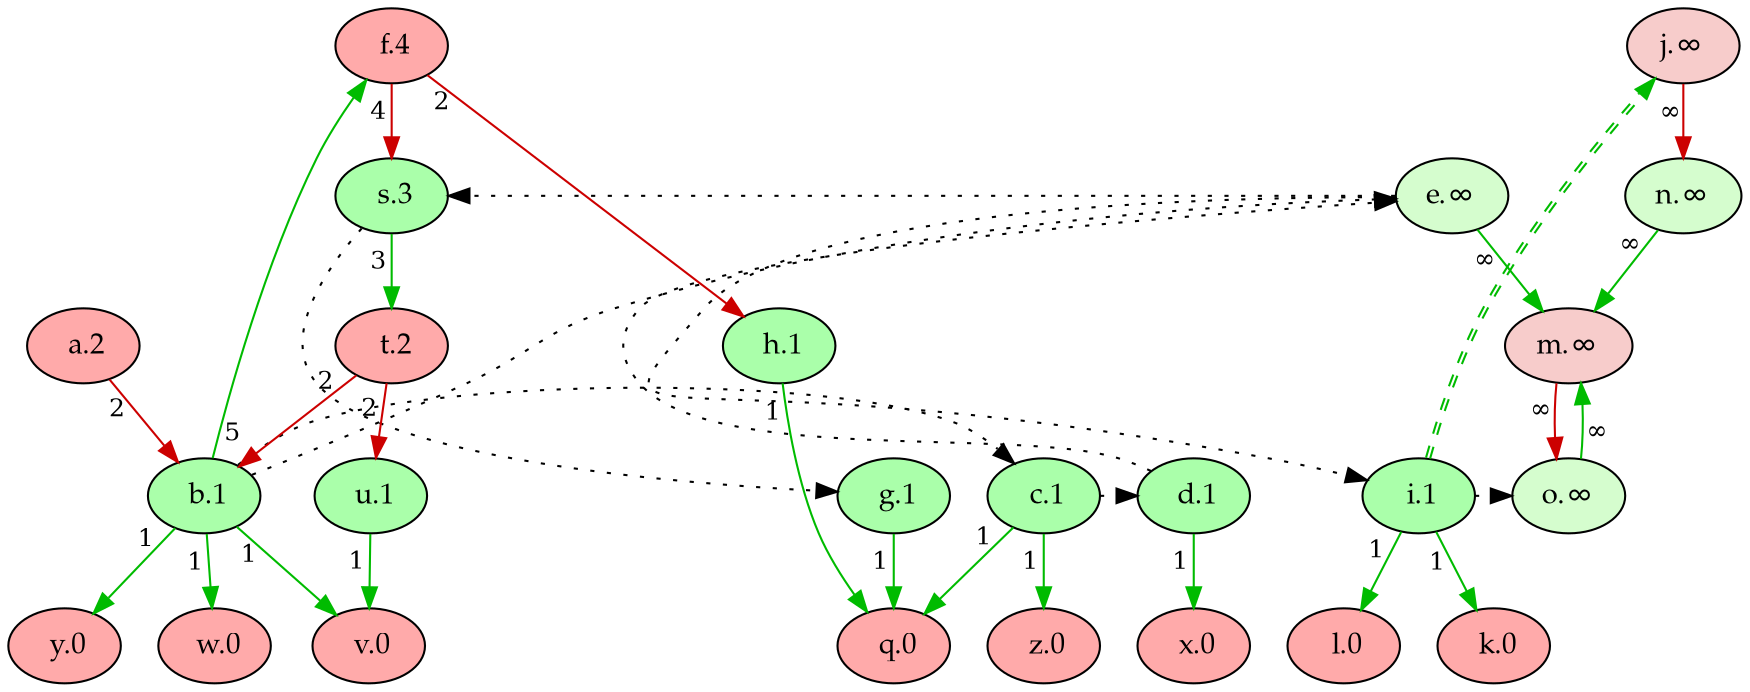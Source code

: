 digraph {
    rankdir="TB"
    node [style=filled fontname="Palatino" fontsize=14]
    node [fillcolor="#AAFFAA"]
    "u" [label=" u.1"]
    "b" [label=" b.1"]
    "c" [label=" c.1"]
    "d" [label=" d.1"]
    "i" [label=" i.1"]
    "g" [label=" g.1"]
    "h" [label=" h.1"]
    "s" [label=" s.3"]
    node [fillcolor="#FFAAAA"]
    "v" [label=" v.0"]
    "z" [label=" z.0"]
    "y" [label=" y.0"]
    "x" [label=" x.0"]
    "w" [label=" w.0"]
    "q" [label=" q.0"]
    "l" [label=" l.0"]
    "k" [label=" k.0"]
    "a" [label=" a.2"]
    "t" [label=" t.2"]
    "f" [label=" f.4"]
    node [fillcolor="#d5fdce"]
    "e" [label="e.∞"]
    "o" [label="o.∞"]
    "n" [label="n.∞"]
    node [fillcolor="#f7cccb"]
    "j" [label="j.∞"]
    "m" [label="m.∞"]
    edge[labeldistance=1.5 fontsize=12]
    edge [color="#CC0000" style="solid" dir="forward" taillabel="2"]
           "a" -> "b" 
           "t" -> "b" 
           "f" -> "h" 
           "t" -> "u" 
    edge [color="#00BB00" style="solid" dir="forward" taillabel="5"]
           "b" -> "f" 
    edge [color="#00BB00" style="solid" dir="forward" taillabel="1"]
           "i" -> "k" 
           "i" -> "l" 
           "g" -> "q" 
           "h" -> "q" 
           "c" -> "q" 
           "b" -> "v" 
           "u" -> "v" 
           "b" -> "w" 
           "d" -> "x" 
           "b" -> "y" 
           "c" -> "z" 
    edge [color="#00BB00" style="solid" dir="forward" taillabel="∞"]
           "e" -> "m" 
           "o" -> "m" 
           "n" -> "m" 
    edge [color="#CC0000" style="solid" dir="forward" taillabel="∞"]
           "j" -> "n" 
           "m" -> "o" 
    edge [color="#CC0000" style="solid" dir="forward" taillabel="4"]
           "f" -> "s" 
    edge [color="#00BB00" style="solid" dir="forward" taillabel="3"]
           "s" -> "t" 
    edge [color="black" style="dotted" dir="forward" taillabel="" constraint=false]
           "b" -> "c" 
           "c" -> "d" 
           "b" -> "e" 
           "d" -> "e" 
           "s" -> "g" 
           "e" -> "i" 
           "i" -> "o" 
           "e" -> "s" 
    edge [color="#00BB00:#00BB00" style="dashed" dir="forward" taillabel="" constraint=false]
           "i" -> "j" 
    {rank = max v z y x w q l k}
    {rank = min f}
}

